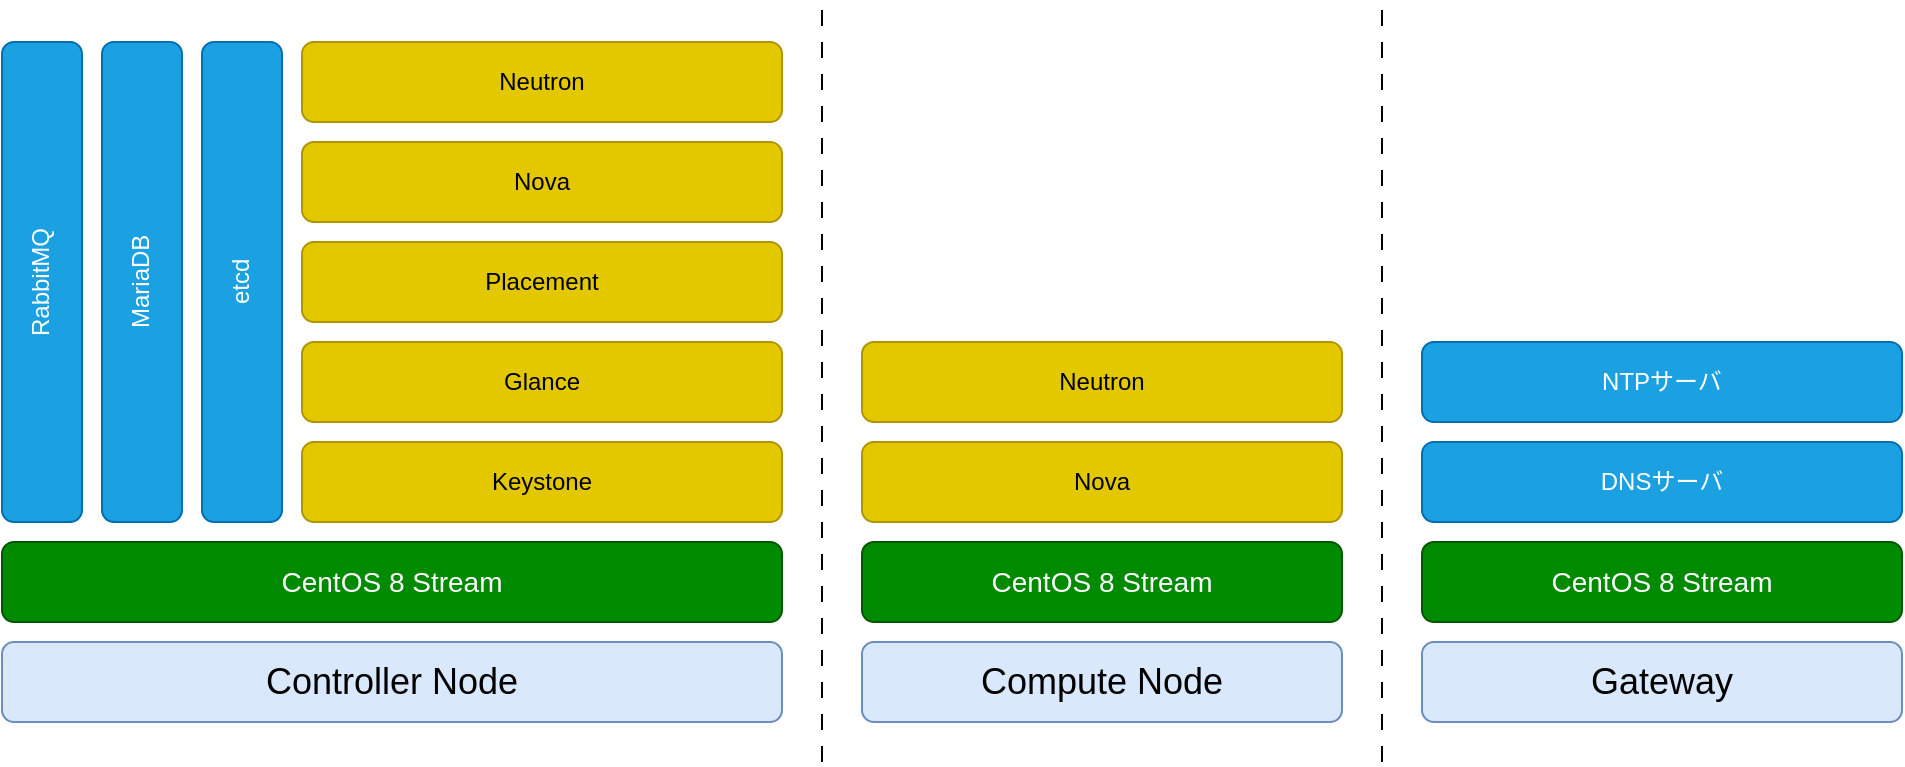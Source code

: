 <mxfile version="24.2.2" type="device">
  <diagram name="ページ1" id="6O8cq4Rfigk1k-ii5kAo">
    <mxGraphModel dx="2372" dy="1915" grid="1" gridSize="10" guides="1" tooltips="1" connect="1" arrows="1" fold="1" page="1" pageScale="1" pageWidth="827" pageHeight="1169" math="0" shadow="0">
      <root>
        <mxCell id="0" />
        <object label="ソフトウェア" id="ExSx5SIZApUU_Iw7rpWn-6">
          <mxCell style="" parent="0" />
        </object>
        <mxCell id="ExSx5SIZApUU_Iw7rpWn-7" value="&lt;font style=&quot;font-size: 18px;&quot;&gt;Controller Node&lt;/font&gt;" style="rounded=1;whiteSpace=wrap;html=1;fillColor=#dae8fc;strokeColor=#6c8ebf;" vertex="1" parent="ExSx5SIZApUU_Iw7rpWn-6">
          <mxGeometry x="-270" y="120" width="390" height="40" as="geometry" />
        </mxCell>
        <mxCell id="ExSx5SIZApUU_Iw7rpWn-8" value="&lt;font style=&quot;font-size: 18px;&quot;&gt;Compute Node&lt;/font&gt;" style="rounded=1;whiteSpace=wrap;html=1;fillColor=#dae8fc;strokeColor=#6c8ebf;" vertex="1" parent="ExSx5SIZApUU_Iw7rpWn-6">
          <mxGeometry x="160" y="120" width="240" height="40" as="geometry" />
        </mxCell>
        <mxCell id="ExSx5SIZApUU_Iw7rpWn-9" value="&lt;div style=&quot;font-size: 18px;&quot;&gt;&lt;font style=&quot;font-size: 18px;&quot;&gt;Gateway&lt;/font&gt;&lt;/div&gt;" style="rounded=1;whiteSpace=wrap;html=1;fillColor=#dae8fc;strokeColor=#6c8ebf;" vertex="1" parent="ExSx5SIZApUU_Iw7rpWn-6">
          <mxGeometry x="440" y="120" width="240" height="40" as="geometry" />
        </mxCell>
        <mxCell id="ExSx5SIZApUU_Iw7rpWn-39" value="&lt;font style=&quot;font-size: 14px;&quot;&gt;CentOS 8 Stream&lt;/font&gt;" style="rounded=1;whiteSpace=wrap;html=1;fillColor=#008a00;strokeColor=#005700;fontColor=#ffffff;" vertex="1" parent="ExSx5SIZApUU_Iw7rpWn-6">
          <mxGeometry x="440" y="70" width="240" height="40" as="geometry" />
        </mxCell>
        <mxCell id="ExSx5SIZApUU_Iw7rpWn-40" value="&lt;font style=&quot;font-size: 14px;&quot;&gt;CentOS 8 Stream&lt;/font&gt;" style="rounded=1;whiteSpace=wrap;html=1;fillColor=#008a00;strokeColor=#005700;fontColor=#ffffff;" vertex="1" parent="ExSx5SIZApUU_Iw7rpWn-6">
          <mxGeometry x="160" y="70" width="240" height="40" as="geometry" />
        </mxCell>
        <mxCell id="ExSx5SIZApUU_Iw7rpWn-41" value="&lt;font style=&quot;font-size: 14px;&quot;&gt;CentOS 8 Stream&lt;/font&gt;" style="rounded=1;whiteSpace=wrap;html=1;fillColor=#008a00;strokeColor=#005700;fontColor=#ffffff;" vertex="1" parent="ExSx5SIZApUU_Iw7rpWn-6">
          <mxGeometry x="-270" y="70" width="390" height="40" as="geometry" />
        </mxCell>
        <mxCell id="ExSx5SIZApUU_Iw7rpWn-43" value="&lt;div&gt;DNSサーバ&lt;/div&gt;" style="rounded=1;whiteSpace=wrap;html=1;fillColor=#1ba1e2;strokeColor=#006EAF;fontColor=#ffffff;" vertex="1" parent="ExSx5SIZApUU_Iw7rpWn-6">
          <mxGeometry x="440" y="20" width="240" height="40" as="geometry" />
        </mxCell>
        <mxCell id="ExSx5SIZApUU_Iw7rpWn-44" value="NTPサーバ" style="rounded=1;whiteSpace=wrap;html=1;fillColor=#1ba1e2;strokeColor=#006EAF;fontColor=#ffffff;" vertex="1" parent="ExSx5SIZApUU_Iw7rpWn-6">
          <mxGeometry x="440" y="-30" width="240" height="40" as="geometry" />
        </mxCell>
        <mxCell id="ExSx5SIZApUU_Iw7rpWn-45" value="Nova" style="rounded=1;whiteSpace=wrap;html=1;fillColor=#e3c800;strokeColor=#B09500;fontColor=#000000;" vertex="1" parent="ExSx5SIZApUU_Iw7rpWn-6">
          <mxGeometry x="160" y="20" width="240" height="40" as="geometry" />
        </mxCell>
        <mxCell id="ExSx5SIZApUU_Iw7rpWn-46" value="Keystone" style="rounded=1;whiteSpace=wrap;html=1;fillColor=#e3c800;strokeColor=#B09500;fontColor=#000000;" vertex="1" parent="ExSx5SIZApUU_Iw7rpWn-6">
          <mxGeometry x="-120" y="20" width="240" height="40" as="geometry" />
        </mxCell>
        <mxCell id="ExSx5SIZApUU_Iw7rpWn-49" value="RabbitMQ" style="rounded=1;whiteSpace=wrap;html=1;fillColor=#1ba1e2;strokeColor=#006EAF;direction=north;textDirection=vertical-rl;rotation=-180;fontColor=#ffffff;" vertex="1" parent="ExSx5SIZApUU_Iw7rpWn-6">
          <mxGeometry x="-270" y="-180" width="40" height="240" as="geometry" />
        </mxCell>
        <mxCell id="ExSx5SIZApUU_Iw7rpWn-51" value="MariaDB" style="rounded=1;whiteSpace=wrap;html=1;fillColor=#1ba1e2;strokeColor=#006EAF;direction=north;textDirection=vertical-rl;rotation=-180;fontColor=#ffffff;" vertex="1" parent="ExSx5SIZApUU_Iw7rpWn-6">
          <mxGeometry x="-220" y="-180" width="40" height="240" as="geometry" />
        </mxCell>
        <mxCell id="ExSx5SIZApUU_Iw7rpWn-52" value="etcd" style="rounded=1;whiteSpace=wrap;html=1;fillColor=#1ba1e2;strokeColor=#006EAF;direction=north;textDirection=vertical-rl;rotation=-180;fontColor=#ffffff;" vertex="1" parent="ExSx5SIZApUU_Iw7rpWn-6">
          <mxGeometry x="-170" y="-180" width="40" height="240" as="geometry" />
        </mxCell>
        <mxCell id="ExSx5SIZApUU_Iw7rpWn-54" value="Glance" style="rounded=1;whiteSpace=wrap;html=1;fillColor=#e3c800;strokeColor=#B09500;fontColor=#000000;" vertex="1" parent="ExSx5SIZApUU_Iw7rpWn-6">
          <mxGeometry x="-120" y="-30" width="240" height="40" as="geometry" />
        </mxCell>
        <mxCell id="ExSx5SIZApUU_Iw7rpWn-55" value="Placement" style="rounded=1;whiteSpace=wrap;html=1;fillColor=#e3c800;strokeColor=#B09500;fontColor=#000000;" vertex="1" parent="ExSx5SIZApUU_Iw7rpWn-6">
          <mxGeometry x="-120" y="-80" width="240" height="40" as="geometry" />
        </mxCell>
        <mxCell id="ExSx5SIZApUU_Iw7rpWn-56" value="Nova" style="rounded=1;whiteSpace=wrap;html=1;fillColor=#e3c800;strokeColor=#B09500;fontColor=#000000;" vertex="1" parent="ExSx5SIZApUU_Iw7rpWn-6">
          <mxGeometry x="-120" y="-130" width="240" height="40" as="geometry" />
        </mxCell>
        <mxCell id="ExSx5SIZApUU_Iw7rpWn-58" value="Neutron" style="rounded=1;whiteSpace=wrap;html=1;fillColor=#e3c800;strokeColor=#B09500;fontColor=#000000;" vertex="1" parent="ExSx5SIZApUU_Iw7rpWn-6">
          <mxGeometry x="-120" y="-180" width="240" height="40" as="geometry" />
        </mxCell>
        <mxCell id="ExSx5SIZApUU_Iw7rpWn-59" value="Neutron" style="rounded=1;whiteSpace=wrap;html=1;fillColor=#e3c800;strokeColor=#B09500;fontColor=#000000;" vertex="1" parent="ExSx5SIZApUU_Iw7rpWn-6">
          <mxGeometry x="160" y="-30" width="240" height="40" as="geometry" />
        </mxCell>
        <mxCell id="ExSx5SIZApUU_Iw7rpWn-60" value="" style="endArrow=none;html=1;rounded=0;dashed=1;dashPattern=8 8;" edge="1" parent="ExSx5SIZApUU_Iw7rpWn-6">
          <mxGeometry width="50" height="50" relative="1" as="geometry">
            <mxPoint x="420" y="180" as="sourcePoint" />
            <mxPoint x="420" y="-200" as="targetPoint" />
          </mxGeometry>
        </mxCell>
        <mxCell id="ExSx5SIZApUU_Iw7rpWn-61" value="" style="endArrow=none;html=1;rounded=0;dashed=1;dashPattern=8 8;" edge="1" parent="ExSx5SIZApUU_Iw7rpWn-6">
          <mxGeometry width="50" height="50" relative="1" as="geometry">
            <mxPoint x="140" y="180" as="sourcePoint" />
            <mxPoint x="140" y="-200" as="targetPoint" />
          </mxGeometry>
        </mxCell>
      </root>
    </mxGraphModel>
  </diagram>
</mxfile>
